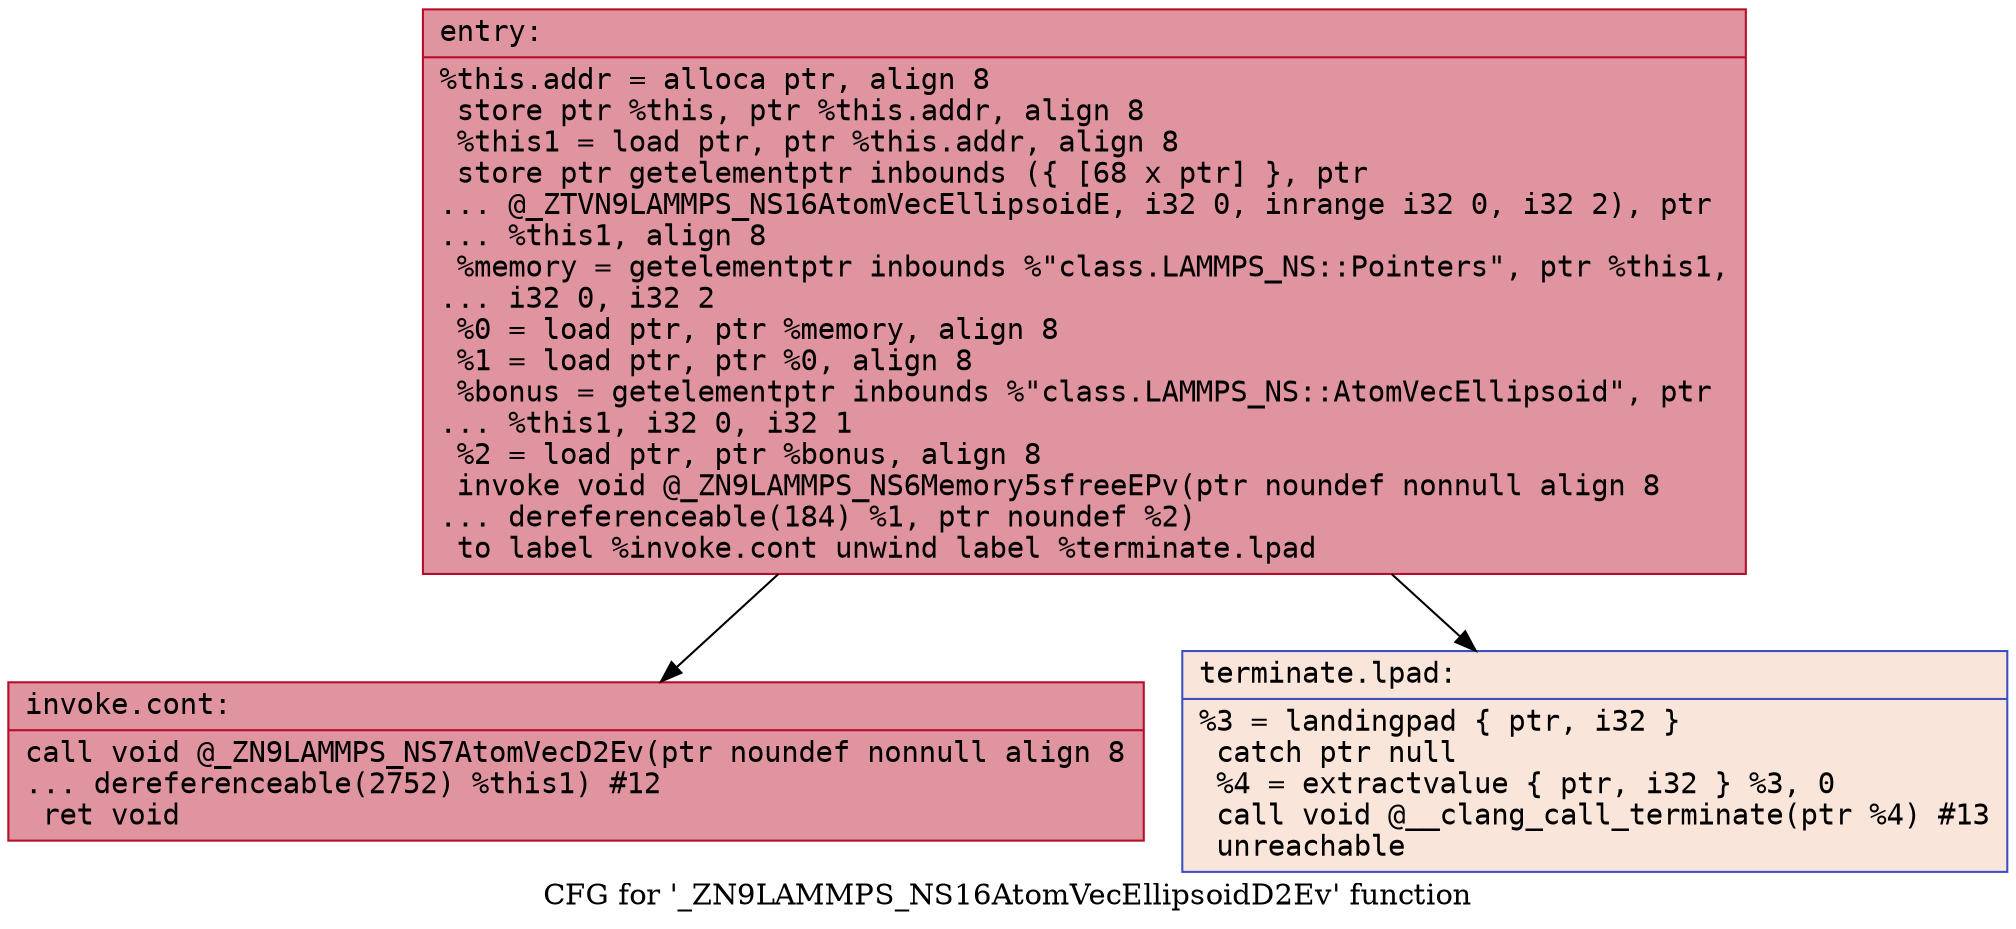digraph "CFG for '_ZN9LAMMPS_NS16AtomVecEllipsoidD2Ev' function" {
	label="CFG for '_ZN9LAMMPS_NS16AtomVecEllipsoidD2Ev' function";

	Node0x556728d59d70 [shape=record,color="#b70d28ff", style=filled, fillcolor="#b70d2870" fontname="Courier",label="{entry:\l|  %this.addr = alloca ptr, align 8\l  store ptr %this, ptr %this.addr, align 8\l  %this1 = load ptr, ptr %this.addr, align 8\l  store ptr getelementptr inbounds (\{ [68 x ptr] \}, ptr\l... @_ZTVN9LAMMPS_NS16AtomVecEllipsoidE, i32 0, inrange i32 0, i32 2), ptr\l... %this1, align 8\l  %memory = getelementptr inbounds %\"class.LAMMPS_NS::Pointers\", ptr %this1,\l... i32 0, i32 2\l  %0 = load ptr, ptr %memory, align 8\l  %1 = load ptr, ptr %0, align 8\l  %bonus = getelementptr inbounds %\"class.LAMMPS_NS::AtomVecEllipsoid\", ptr\l... %this1, i32 0, i32 1\l  %2 = load ptr, ptr %bonus, align 8\l  invoke void @_ZN9LAMMPS_NS6Memory5sfreeEPv(ptr noundef nonnull align 8\l... dereferenceable(184) %1, ptr noundef %2)\l          to label %invoke.cont unwind label %terminate.lpad\l}"];
	Node0x556728d59d70 -> Node0x556728d5a0f0[tooltip="entry -> invoke.cont\nProbability 100.00%" ];
	Node0x556728d59d70 -> Node0x556728d5a140[tooltip="entry -> terminate.lpad\nProbability 0.00%" ];
	Node0x556728d5a0f0 [shape=record,color="#b70d28ff", style=filled, fillcolor="#b70d2870" fontname="Courier",label="{invoke.cont:\l|  call void @_ZN9LAMMPS_NS7AtomVecD2Ev(ptr noundef nonnull align 8\l... dereferenceable(2752) %this1) #12\l  ret void\l}"];
	Node0x556728d5a140 [shape=record,color="#3d50c3ff", style=filled, fillcolor="#f4c5ad70" fontname="Courier",label="{terminate.lpad:\l|  %3 = landingpad \{ ptr, i32 \}\l          catch ptr null\l  %4 = extractvalue \{ ptr, i32 \} %3, 0\l  call void @__clang_call_terminate(ptr %4) #13\l  unreachable\l}"];
}
